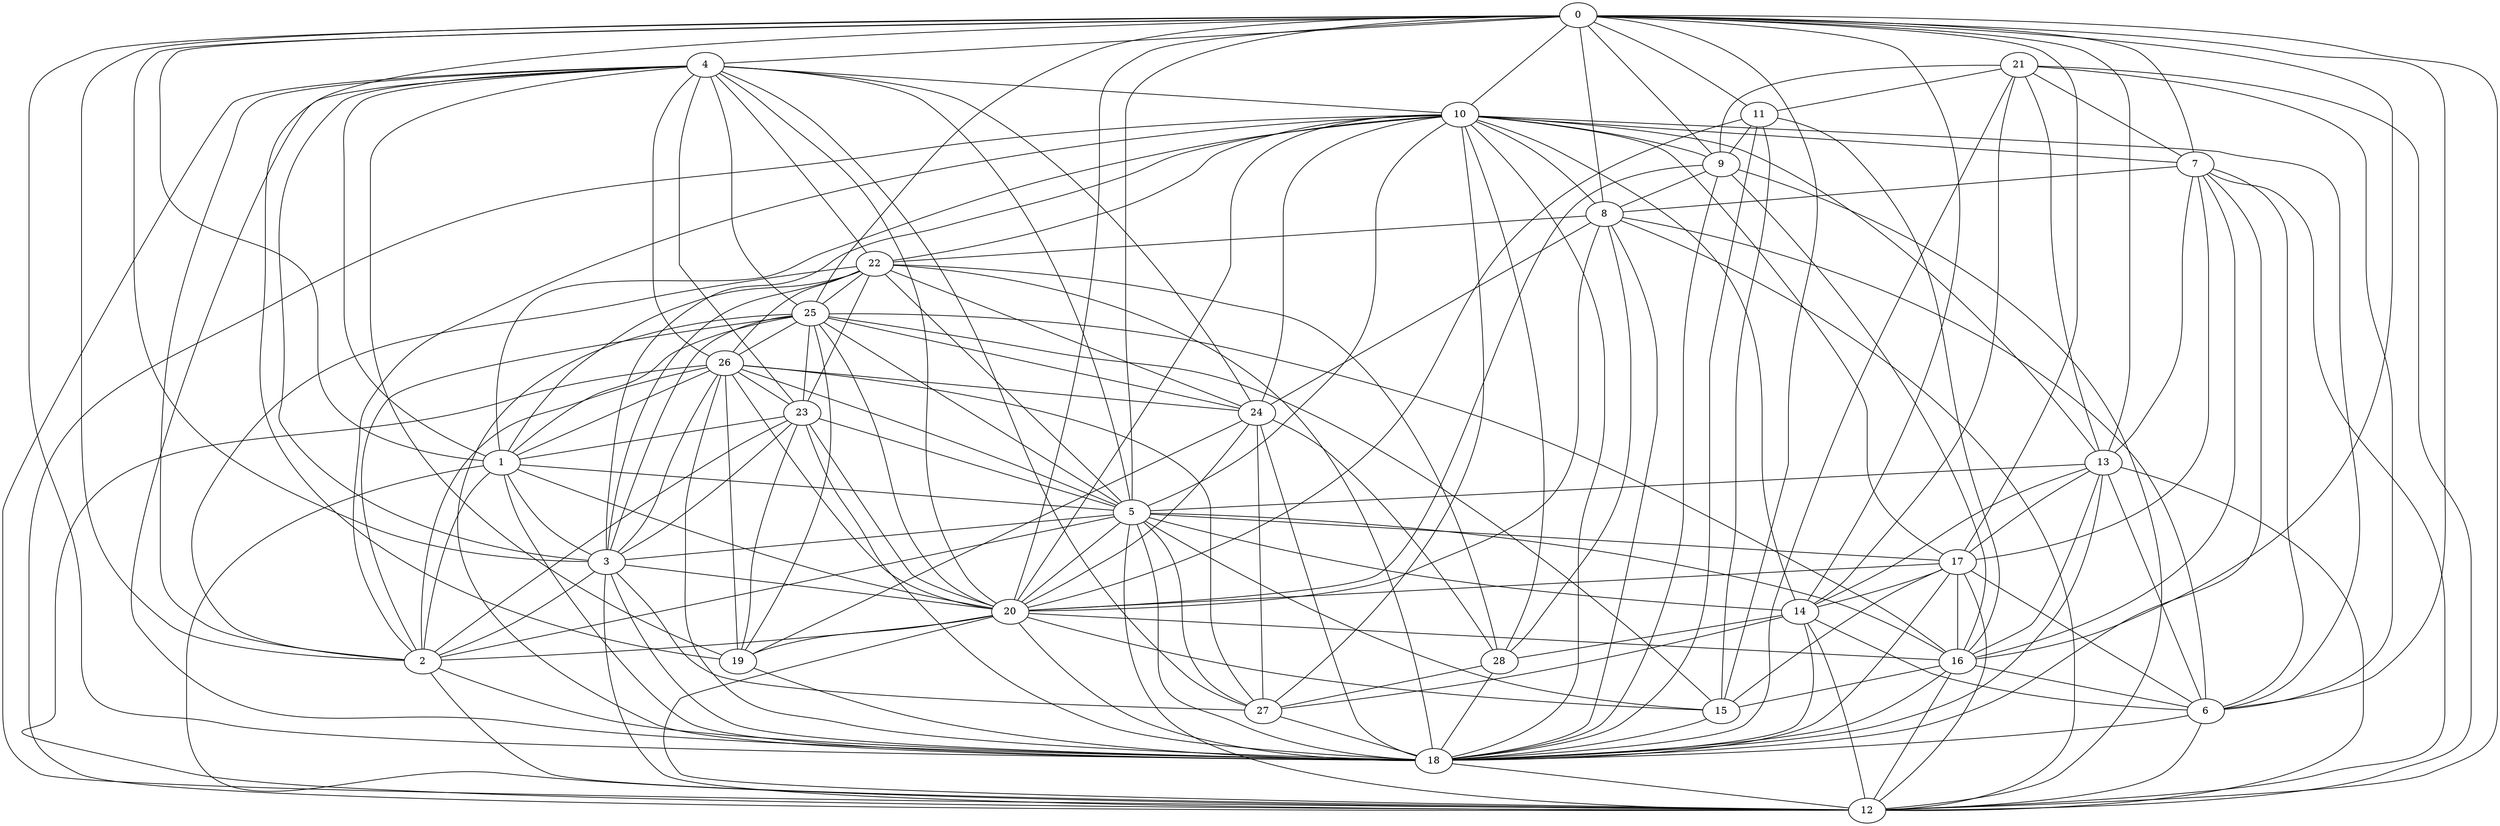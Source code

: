 graph G {
0;
1;
2;
3;
4;
5;
6;
7;
8;
9;
10;
11;
12;
13;
14;
15;
16;
17;
18;
19;
20;
21;
22;
23;
24;
25;
26;
27;
28;
0--1 ;
0--2 ;
0--3 ;
0--4 ;
0--5 ;
0--6 ;
0--7 ;
0--8 ;
0--9 ;
0--10 ;
0--11 ;
0--12 ;
0--13 ;
0--14 ;
0--15 ;
0--16 ;
0--17 ;
0--18 ;
0--19 ;
0--20 ;
21--7 ;
21--6 ;
21--14 ;
21--12 ;
21--18 ;
21--13 ;
4--22 ;
4--12 ;
4--10 ;
4--2 ;
4--1 ;
4--3 ;
4--5 ;
4--23 ;
4--24 ;
4--25 ;
4--26 ;
4--18 ;
4--19 ;
4--20 ;
22--2 ;
22--1 ;
22--3 ;
22--5 ;
22--25 ;
22--23 ;
22--26 ;
22--18 ;
25--2 ;
25--1 ;
25--3 ;
25--5 ;
25--23 ;
25--24 ;
25--15 ;
25--26 ;
25--18 ;
25--19 ;
25--20 ;
11--16 ;
11--9 ;
11--15 ;
11--20 ;
11--18 ;
10--7 ;
10--6 ;
10--9 ;
10--8 ;
10--1 ;
10--2 ;
10--17 ;
10--20 ;
10--27 ;
10--3 ;
10--5 ;
10--12 ;
10--14 ;
10--28 ;
10--24 ;
10--18 ;
26--2 ;
26--1 ;
26--3 ;
26--5 ;
26--12 ;
26--27 ;
26--23 ;
26--24 ;
26--18 ;
26--19 ;
26--20 ;
23--2 ;
23--1 ;
23--3 ;
23--5 ;
23--20 ;
23--18 ;
23--19 ;
7--8 ;
7--17 ;
7--12 ;
7--16 ;
7--6 ;
7--18 ;
7--13 ;
1--20 ;
1--12 ;
1--3 ;
1--2 ;
1--5 ;
1--18 ;
13--16 ;
13--14 ;
13--6 ;
13--12 ;
13--18 ;
5--12 ;
5--17 ;
5--27 ;
5--14 ;
5--20 ;
5--3 ;
5--2 ;
5--18 ;
17--12 ;
17--14 ;
17--20 ;
17--6 ;
17--15 ;
17--16 ;
17--18 ;
9--8 ;
9--20 ;
9--12 ;
9--16 ;
9--18 ;
8--6 ;
8--20 ;
8--12 ;
8--18 ;
3--20 ;
3--12 ;
3--27 ;
3--2 ;
3--18 ;
24--20 ;
24--27 ;
24--19 ;
24--28 ;
24--18 ;
14--27 ;
14--28 ;
14--6 ;
14--12 ;
14--18 ;
20--2 ;
20--12 ;
20--16 ;
20--15 ;
20--18 ;
20--19 ;
16--12 ;
16--6 ;
16--15 ;
16--18 ;
28--27 ;
28--18 ;
27--18 ;
6--12 ;
6--18 ;
2--12 ;
2--18 ;
15--18 ;
19--18 ;
18--12 ;
13--5 ;
13--10 ;
13--17 ;
25--0 ;
25--16 ;
21--9 ;
21--11 ;
4--27 ;
5--15 ;
5--16 ;
22--10 ;
22--24 ;
22--28 ;
8--22 ;
8--24 ;
8--28 ;
}
